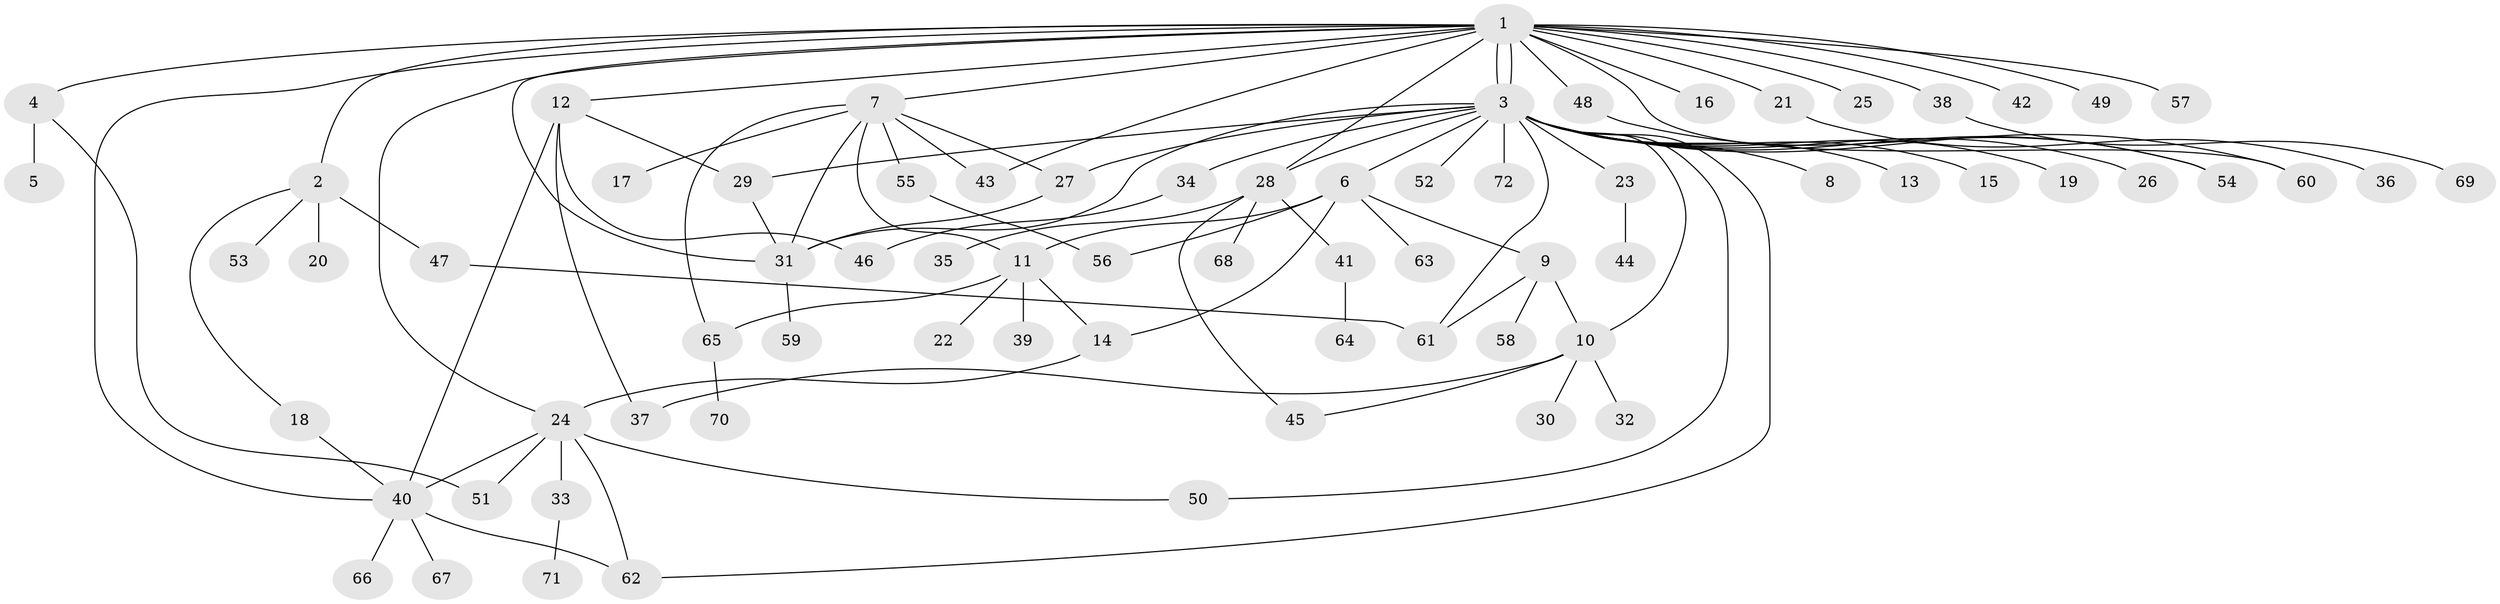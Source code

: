 // coarse degree distribution, {21: 0.027777777777777776, 20: 0.027777777777777776, 2: 0.1111111111111111, 4: 0.08333333333333333, 9: 0.027777777777777776, 1: 0.6388888888888888, 5: 0.027777777777777776, 3: 0.05555555555555555}
// Generated by graph-tools (version 1.1) at 2025/18/03/04/25 18:18:13]
// undirected, 72 vertices, 100 edges
graph export_dot {
graph [start="1"]
  node [color=gray90,style=filled];
  1;
  2;
  3;
  4;
  5;
  6;
  7;
  8;
  9;
  10;
  11;
  12;
  13;
  14;
  15;
  16;
  17;
  18;
  19;
  20;
  21;
  22;
  23;
  24;
  25;
  26;
  27;
  28;
  29;
  30;
  31;
  32;
  33;
  34;
  35;
  36;
  37;
  38;
  39;
  40;
  41;
  42;
  43;
  44;
  45;
  46;
  47;
  48;
  49;
  50;
  51;
  52;
  53;
  54;
  55;
  56;
  57;
  58;
  59;
  60;
  61;
  62;
  63;
  64;
  65;
  66;
  67;
  68;
  69;
  70;
  71;
  72;
  1 -- 2;
  1 -- 3;
  1 -- 3;
  1 -- 4;
  1 -- 7;
  1 -- 12;
  1 -- 16;
  1 -- 21;
  1 -- 24;
  1 -- 25;
  1 -- 28;
  1 -- 31;
  1 -- 38;
  1 -- 40;
  1 -- 42;
  1 -- 43;
  1 -- 48;
  1 -- 49;
  1 -- 57;
  1 -- 60;
  2 -- 18;
  2 -- 20;
  2 -- 47;
  2 -- 53;
  3 -- 6;
  3 -- 8;
  3 -- 10;
  3 -- 13;
  3 -- 15;
  3 -- 19;
  3 -- 23;
  3 -- 26;
  3 -- 27;
  3 -- 28;
  3 -- 29;
  3 -- 31;
  3 -- 34;
  3 -- 50;
  3 -- 52;
  3 -- 54;
  3 -- 60;
  3 -- 61;
  3 -- 62;
  3 -- 72;
  4 -- 5;
  4 -- 51;
  6 -- 9;
  6 -- 11;
  6 -- 14;
  6 -- 56;
  6 -- 63;
  7 -- 11;
  7 -- 17;
  7 -- 27;
  7 -- 31;
  7 -- 43;
  7 -- 55;
  7 -- 65;
  9 -- 10;
  9 -- 58;
  9 -- 61;
  10 -- 30;
  10 -- 32;
  10 -- 37;
  10 -- 45;
  11 -- 14;
  11 -- 22;
  11 -- 39;
  11 -- 65;
  12 -- 29;
  12 -- 37;
  12 -- 40;
  12 -- 46;
  14 -- 24;
  18 -- 40;
  21 -- 36;
  23 -- 44;
  24 -- 33;
  24 -- 40;
  24 -- 50;
  24 -- 51;
  24 -- 62;
  27 -- 31;
  28 -- 35;
  28 -- 41;
  28 -- 45;
  28 -- 68;
  29 -- 31;
  31 -- 59;
  33 -- 71;
  34 -- 46;
  38 -- 69;
  40 -- 62;
  40 -- 66;
  40 -- 67;
  41 -- 64;
  47 -- 61;
  48 -- 54;
  55 -- 56;
  65 -- 70;
}
